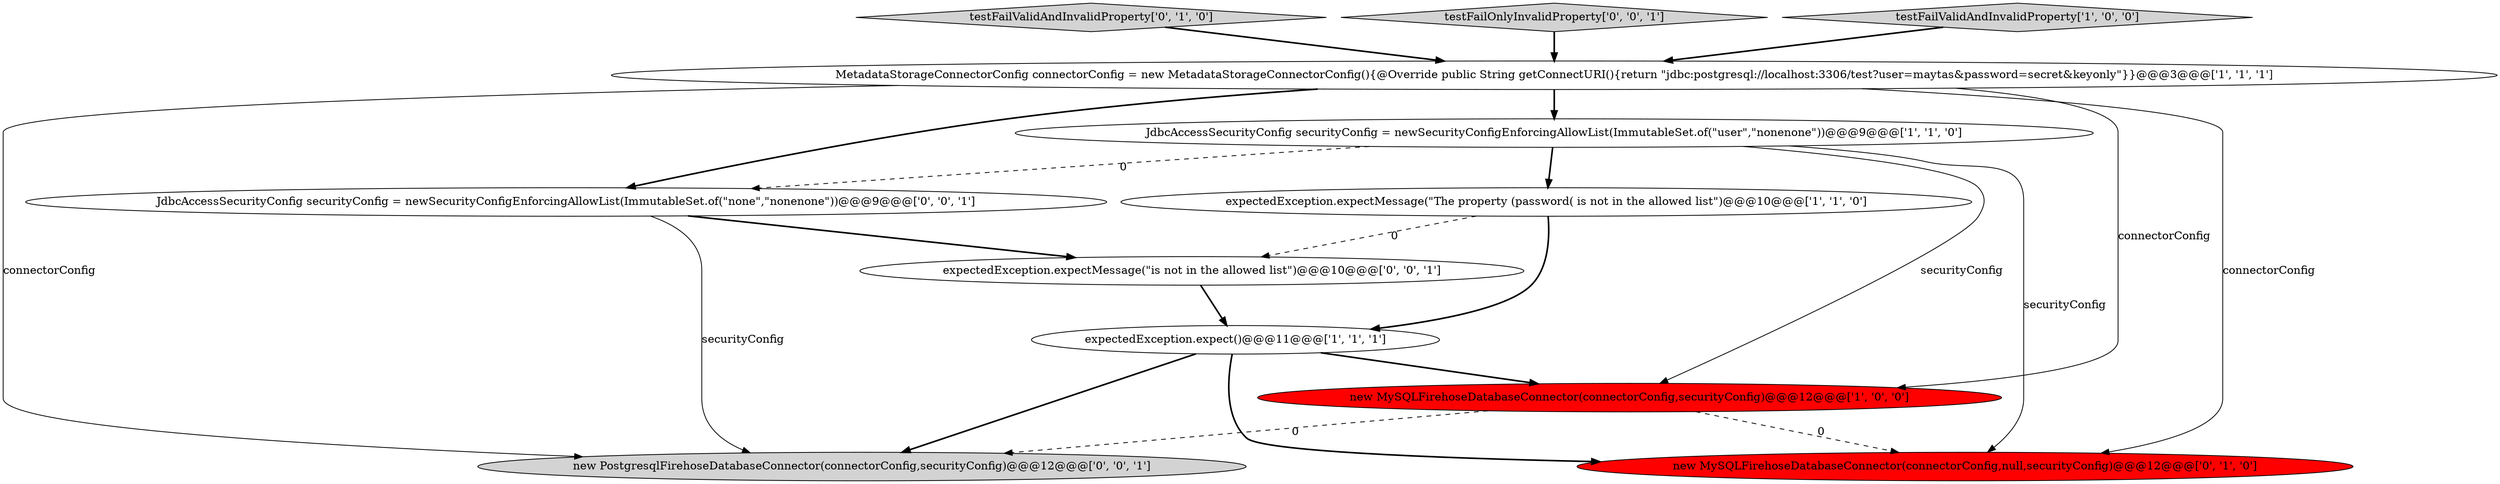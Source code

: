 digraph {
5 [style = filled, label = "new MySQLFirehoseDatabaseConnector(connectorConfig,securityConfig)@@@12@@@['1', '0', '0']", fillcolor = red, shape = ellipse image = "AAA1AAABBB1BBB"];
8 [style = filled, label = "JdbcAccessSecurityConfig securityConfig = newSecurityConfigEnforcingAllowList(ImmutableSet.of(\"none\",\"nonenone\"))@@@9@@@['0', '0', '1']", fillcolor = white, shape = ellipse image = "AAA0AAABBB3BBB"];
4 [style = filled, label = "MetadataStorageConnectorConfig connectorConfig = new MetadataStorageConnectorConfig(){@Override public String getConnectURI(){return \"jdbc:postgresql://localhost:3306/test?user=maytas&password=secret&keyonly\"}}@@@3@@@['1', '1', '1']", fillcolor = white, shape = ellipse image = "AAA0AAABBB1BBB"];
7 [style = filled, label = "testFailValidAndInvalidProperty['0', '1', '0']", fillcolor = lightgray, shape = diamond image = "AAA0AAABBB2BBB"];
11 [style = filled, label = "testFailOnlyInvalidProperty['0', '0', '1']", fillcolor = lightgray, shape = diamond image = "AAA0AAABBB3BBB"];
3 [style = filled, label = "expectedException.expect()@@@11@@@['1', '1', '1']", fillcolor = white, shape = ellipse image = "AAA0AAABBB1BBB"];
9 [style = filled, label = "new PostgresqlFirehoseDatabaseConnector(connectorConfig,securityConfig)@@@12@@@['0', '0', '1']", fillcolor = lightgray, shape = ellipse image = "AAA0AAABBB3BBB"];
1 [style = filled, label = "expectedException.expectMessage(\"The property (password( is not in the allowed list\")@@@10@@@['1', '1', '0']", fillcolor = white, shape = ellipse image = "AAA0AAABBB1BBB"];
6 [style = filled, label = "new MySQLFirehoseDatabaseConnector(connectorConfig,null,securityConfig)@@@12@@@['0', '1', '0']", fillcolor = red, shape = ellipse image = "AAA1AAABBB2BBB"];
2 [style = filled, label = "testFailValidAndInvalidProperty['1', '0', '0']", fillcolor = lightgray, shape = diamond image = "AAA0AAABBB1BBB"];
0 [style = filled, label = "JdbcAccessSecurityConfig securityConfig = newSecurityConfigEnforcingAllowList(ImmutableSet.of(\"user\",\"nonenone\"))@@@9@@@['1', '1', '0']", fillcolor = white, shape = ellipse image = "AAA0AAABBB1BBB"];
10 [style = filled, label = "expectedException.expectMessage(\"is not in the allowed list\")@@@10@@@['0', '0', '1']", fillcolor = white, shape = ellipse image = "AAA0AAABBB3BBB"];
8->10 [style = bold, label=""];
11->4 [style = bold, label=""];
1->3 [style = bold, label=""];
3->6 [style = bold, label=""];
10->3 [style = bold, label=""];
5->9 [style = dashed, label="0"];
1->10 [style = dashed, label="0"];
7->4 [style = bold, label=""];
2->4 [style = bold, label=""];
0->5 [style = solid, label="securityConfig"];
4->5 [style = solid, label="connectorConfig"];
4->0 [style = bold, label=""];
0->6 [style = solid, label="securityConfig"];
3->9 [style = bold, label=""];
3->5 [style = bold, label=""];
4->9 [style = solid, label="connectorConfig"];
5->6 [style = dashed, label="0"];
0->1 [style = bold, label=""];
4->8 [style = bold, label=""];
0->8 [style = dashed, label="0"];
4->6 [style = solid, label="connectorConfig"];
8->9 [style = solid, label="securityConfig"];
}
